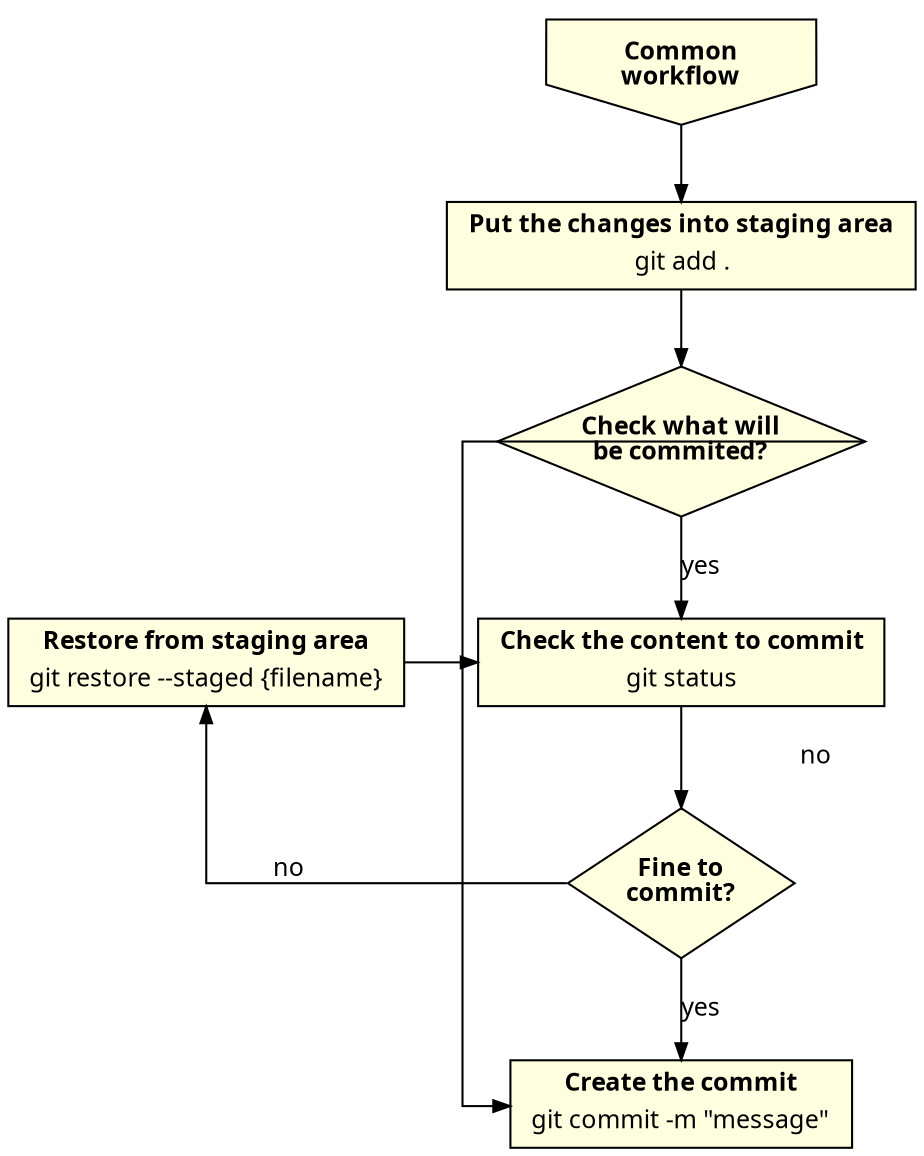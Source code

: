 digraph commonworkflow {
    splines = ortho;

    edge [
        arrowsize = 0.8,
        fontname = "Verdana",
        fontsize = 12
    ]

    node [
        shape = rect,
        style = filled,
        fillcolor = lightyellow,
        fontname = "Verdana",
        fontsize = 12
    ]

    // workflow
    common_workflow [
        shape = invhouse,
        label = <<b>Common<br/>workflow</b>>
    ]

    // decisions
    check_commit [
        shape = diamond,
        label = <<b>Check what will<br/>be commited?</b>>,
        height = 1
    ];
    fine_to_commit [
        shape = diamond,
        label = <<b>Fine to<br/>commit?</b>>,
        height = 1
    ];

    // commands
    git_add [
        label = <
            <table border="0" cellborder="0" cellspacing="0">
            <tr><td><b>Put the changes into staging area</b></td></tr>
            <tr><td>git add .</td></tr>
            </table>
        >
    ]
    git_status [
        label = <
            <table border="0" cellborder="0" cellspacing="0">
            <tr><td><b>Check the content to commit</b></td></tr>
            <tr><td>git status</td></tr>
            </table>
        >
    ]
    git_restore [
        label = <
            <table border="0" cellborder="0" cellspacing="0">
            <tr><td><b>Restore from staging area</b></td></tr>
            <tr><td>git restore --staged {filename}</td></tr>
            </table>
        >
    ]
    git_commit [
        label = <
            <table border="0" cellborder="0" cellspacing="0">
            <tr><td><b>Create the commit</b></td></tr>
            <tr><td>git commit -m "message"</td></tr>
            </table>
        >
    ]

    // relations
    common_workflow -> git_add
    git_add -> check_commit
    check_commit -> git_status [label = "yes"]
    check_commit:e -> git_commit [label = "no", constraint = false]
    git_status -> fine_to_commit
    fine_to_commit -> git_commit [label = "yes"]
    fine_to_commit:w -> git_restore [xlabel = "no", constraint = false]
    git_restore -> git_status

    // put git_restore and git_status in the same row
    { rank = same; git_restore; git_status; }
}
